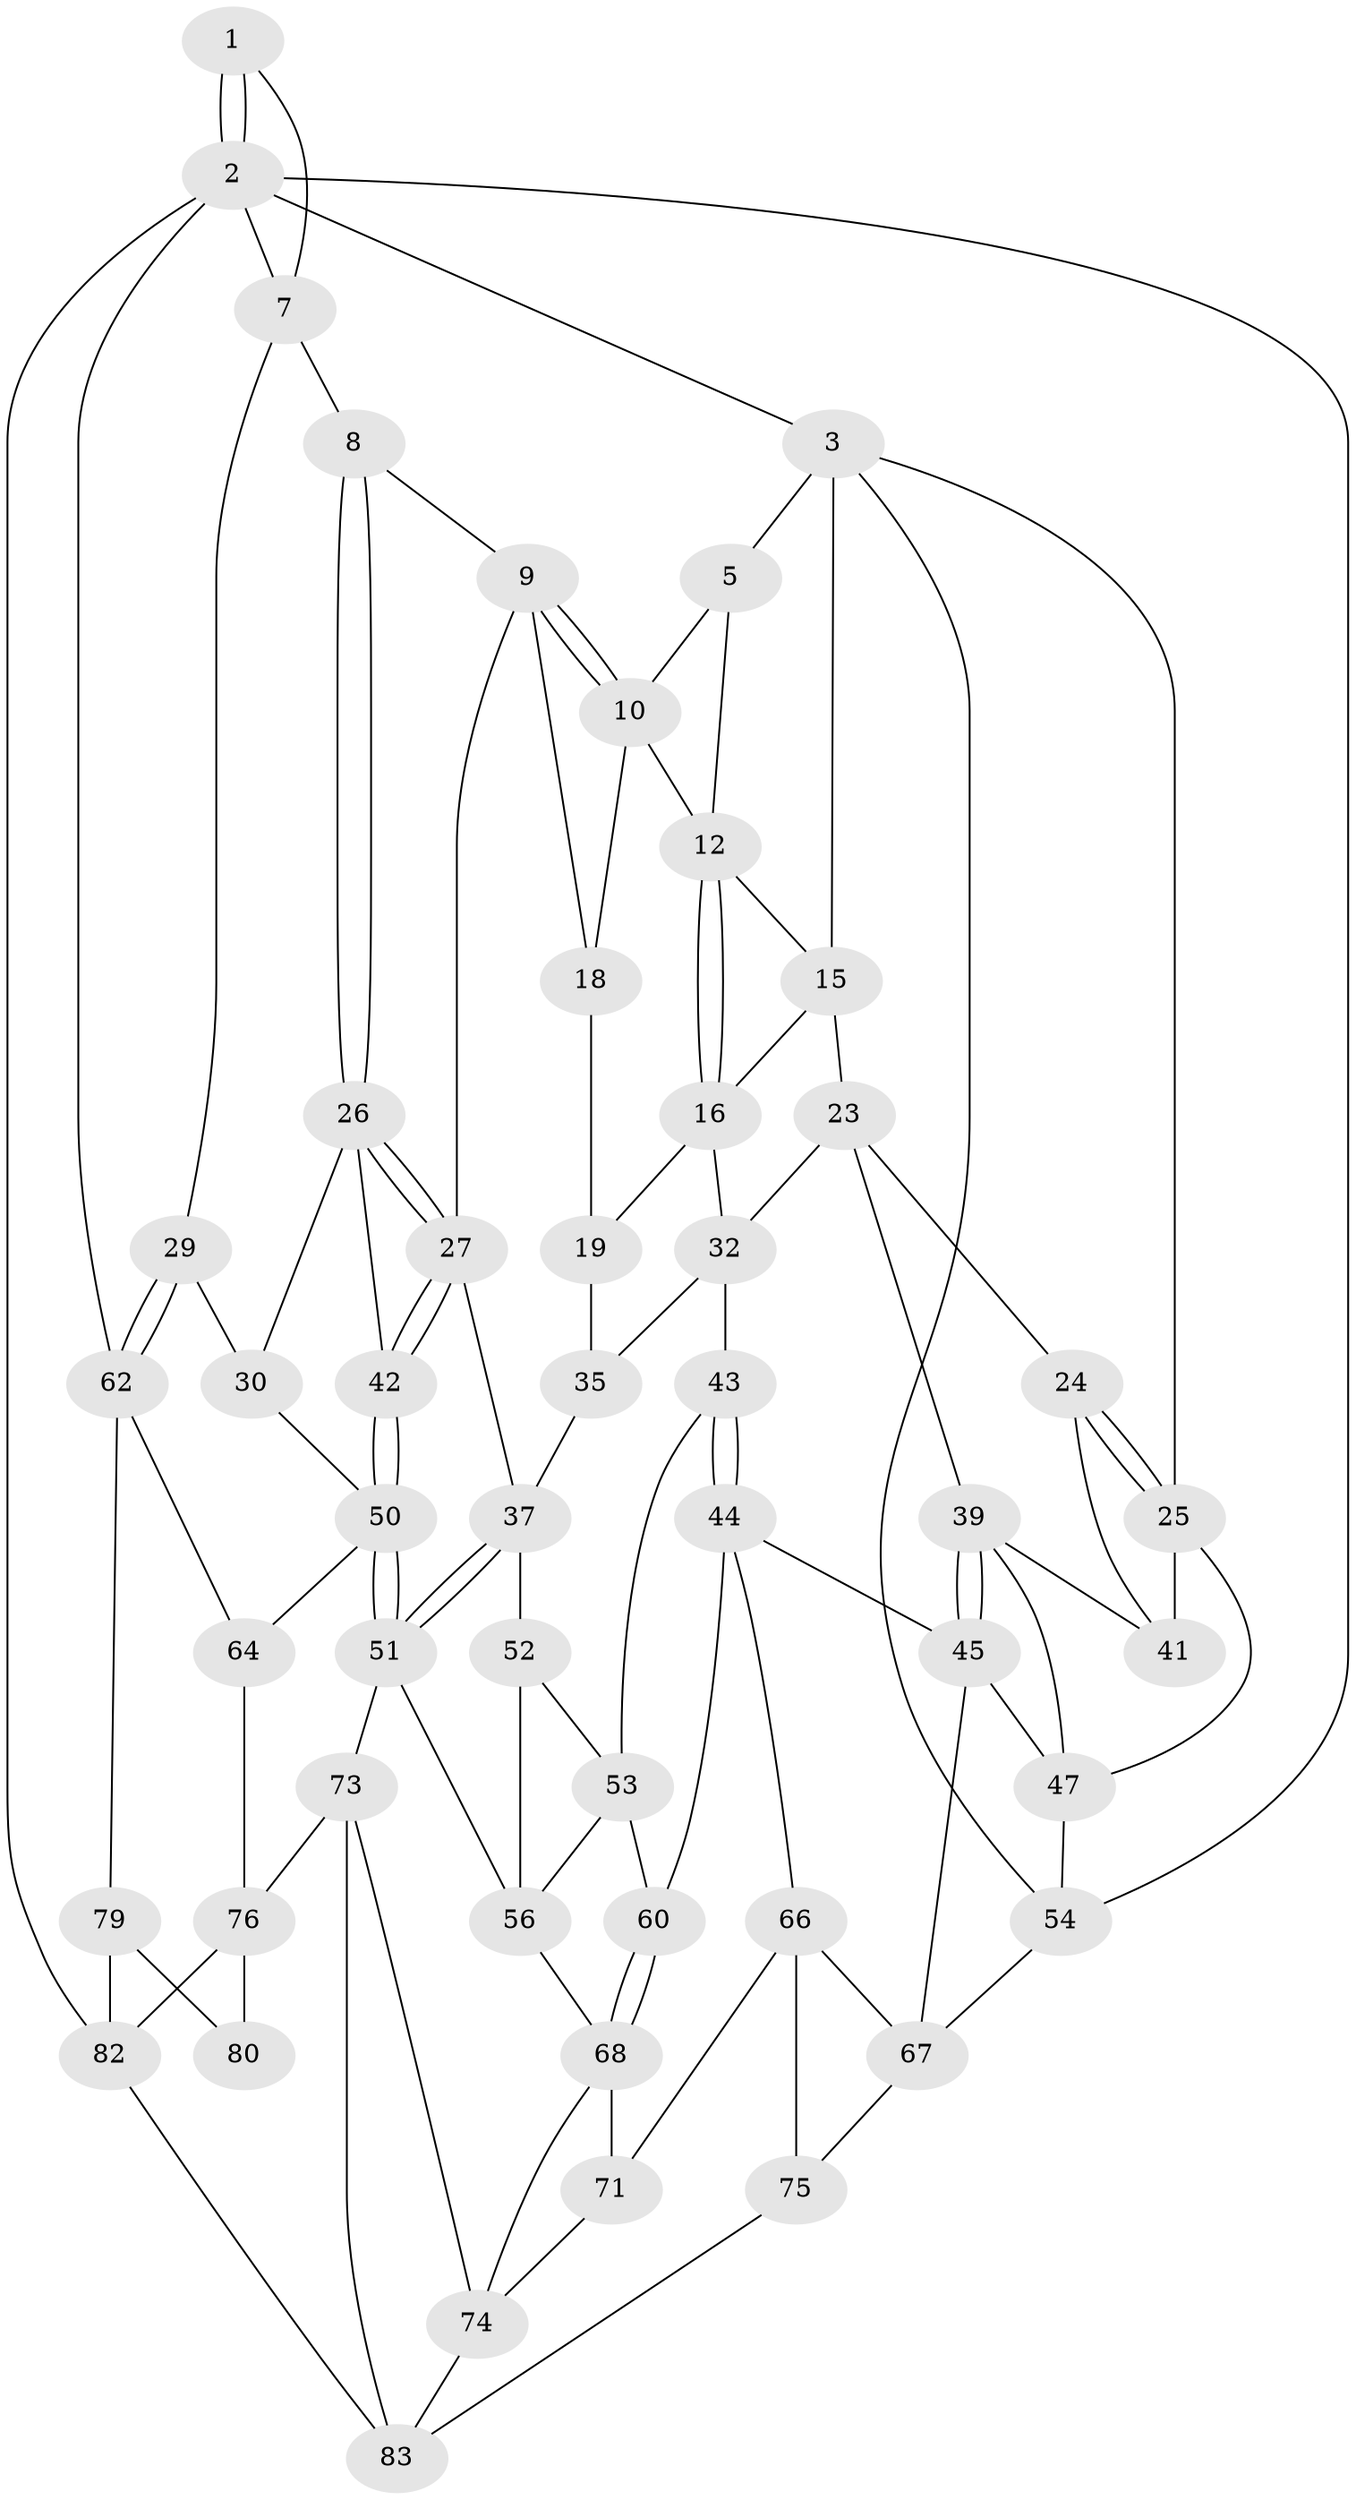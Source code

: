 // original degree distribution, {3: 0.023255813953488372, 6: 0.20930232558139536, 5: 0.5348837209302325, 4: 0.23255813953488372}
// Generated by graph-tools (version 1.1) at 2025/42/03/06/25 10:42:28]
// undirected, 51 vertices, 107 edges
graph export_dot {
graph [start="1"]
  node [color=gray90,style=filled];
  1 [pos="+0.771906080855509+0"];
  2 [pos="+1+0",super="+65"];
  3 [pos="+0+0",super="+4"];
  5 [pos="+0.10681670748938953+0",super="+6"];
  7 [pos="+0.8406590822122962+0.06523492188660646",super="+14"];
  8 [pos="+0.7533382004457913+0.20941611799763957"];
  9 [pos="+0.6316638644059472+0.17768807140679563",super="+21"];
  10 [pos="+0.5575545356225529+0.12290590038421781",super="+11"];
  12 [pos="+0.4917732387453925+0.14061554603002377",super="+13"];
  15 [pos="+0.15575336592421657+0.07327439804874755",super="+17"];
  16 [pos="+0.30691081293623174+0.2558420720566019",super="+20"];
  18 [pos="+0.529417089265109+0.19354942240680875",super="+22"];
  19 [pos="+0.4847038473015017+0.35299062119386637",super="+34"];
  23 [pos="+0.12041897008594517+0.3163228351770706",super="+33"];
  24 [pos="+0+0.30973237509694634"];
  25 [pos="+0+0.2399517205731312",super="+46"];
  26 [pos="+0.7542023443879873+0.21068359327296",super="+31"];
  27 [pos="+0.6580350229425763+0.42955195430236875",super="+28"];
  29 [pos="+1+0.3088024349380379"];
  30 [pos="+1+0.3150881656041366"];
  32 [pos="+0.27974160499196316+0.40866647299972175",super="+36"];
  35 [pos="+0.4479081164040532+0.43571595591830775"];
  37 [pos="+0.5519386857240082+0.510011563818066",super="+38"];
  39 [pos="+0.13354097836318332+0.45211917633480403",super="+40"];
  41 [pos="+0.10624105680504264+0.4528215337833224"];
  42 [pos="+0.7364043262744384+0.46959123282975757"];
  43 [pos="+0.3152463275928013+0.5009006080815908"];
  44 [pos="+0.2491676407741694+0.5802619148128049",super="+61"];
  45 [pos="+0.17253404709901776+0.6012400834413325",super="+49"];
  47 [pos="+0.0011594010423861426+0.5903289691599979",super="+48"];
  50 [pos="+0.7859125563411189+0.6266425110870932",super="+58"];
  51 [pos="+0.5834322685743841+0.6896933991445019",super="+55"];
  52 [pos="+0.472187571558515+0.5315408765202589"];
  53 [pos="+0.366662704008553+0.5523936134038693",super="+59"];
  54 [pos="+0+1"];
  56 [pos="+0.473746523168198+0.6625859501794039",super="+57"];
  60 [pos="+0.33832651100633915+0.6829495031108118"];
  62 [pos="+1+0.7607751873065701",super="+63"];
  64 [pos="+0.793757443572065+0.6344473759062483"];
  66 [pos="+0.23628806566376673+0.7277985914044225",super="+72"];
  67 [pos="+0.1480163361051652+0.656618243007676",super="+69"];
  68 [pos="+0.36256102796102624+0.7010384456448632",super="+70"];
  71 [pos="+0.3048509136774563+0.9048233721526737"];
  73 [pos="+0.5576525400673041+0.7778576113490447",super="+78"];
  74 [pos="+0.4275055873364892+0.8253121767132544",super="+84"];
  75 [pos="+0+1"];
  76 [pos="+0.7836120988719232+0.7436087989649868",super="+77"];
  79 [pos="+0.9490571265212451+0.8387931990985183",super="+81"];
  80 [pos="+0.8454309513688993+0.7980544935222394"];
  82 [pos="+0.8711884693054806+0.8844486928242419",super="+85"];
  83 [pos="+0.6359456469149679+1",super="+86"];
  1 -- 2;
  1 -- 2;
  1 -- 7;
  2 -- 3;
  2 -- 54;
  2 -- 62;
  2 -- 7;
  2 -- 82;
  3 -- 25;
  3 -- 54;
  3 -- 5;
  3 -- 15;
  5 -- 10;
  5 -- 12;
  7 -- 8;
  7 -- 29;
  8 -- 9;
  8 -- 26;
  8 -- 26;
  9 -- 10;
  9 -- 10;
  9 -- 27;
  9 -- 18;
  10 -- 18;
  10 -- 12;
  12 -- 16;
  12 -- 16;
  12 -- 15;
  15 -- 16;
  15 -- 23;
  16 -- 32;
  16 -- 19;
  18 -- 19 [weight=2];
  19 -- 35;
  23 -- 24;
  23 -- 32;
  23 -- 39;
  24 -- 25;
  24 -- 25;
  24 -- 41;
  25 -- 41;
  25 -- 47;
  26 -- 27;
  26 -- 27;
  26 -- 42;
  26 -- 30;
  27 -- 42;
  27 -- 42;
  27 -- 37;
  29 -- 30;
  29 -- 62;
  29 -- 62;
  30 -- 50;
  32 -- 43;
  32 -- 35;
  35 -- 37;
  37 -- 51;
  37 -- 51;
  37 -- 52;
  39 -- 45;
  39 -- 45;
  39 -- 41;
  39 -- 47;
  42 -- 50;
  42 -- 50;
  43 -- 44;
  43 -- 44;
  43 -- 53;
  44 -- 45;
  44 -- 66;
  44 -- 60;
  45 -- 67;
  45 -- 47;
  47 -- 54;
  50 -- 51;
  50 -- 51;
  50 -- 64;
  51 -- 56;
  51 -- 73;
  52 -- 53;
  52 -- 56;
  53 -- 56;
  53 -- 60;
  54 -- 67;
  56 -- 68;
  60 -- 68;
  60 -- 68;
  62 -- 64;
  62 -- 79;
  64 -- 76;
  66 -- 67;
  66 -- 75;
  66 -- 71;
  67 -- 75;
  68 -- 74;
  68 -- 71;
  71 -- 74;
  73 -- 74;
  73 -- 83;
  73 -- 76;
  74 -- 83;
  75 -- 83;
  76 -- 80;
  76 -- 82;
  79 -- 80 [weight=2];
  79 -- 82;
  82 -- 83;
}
